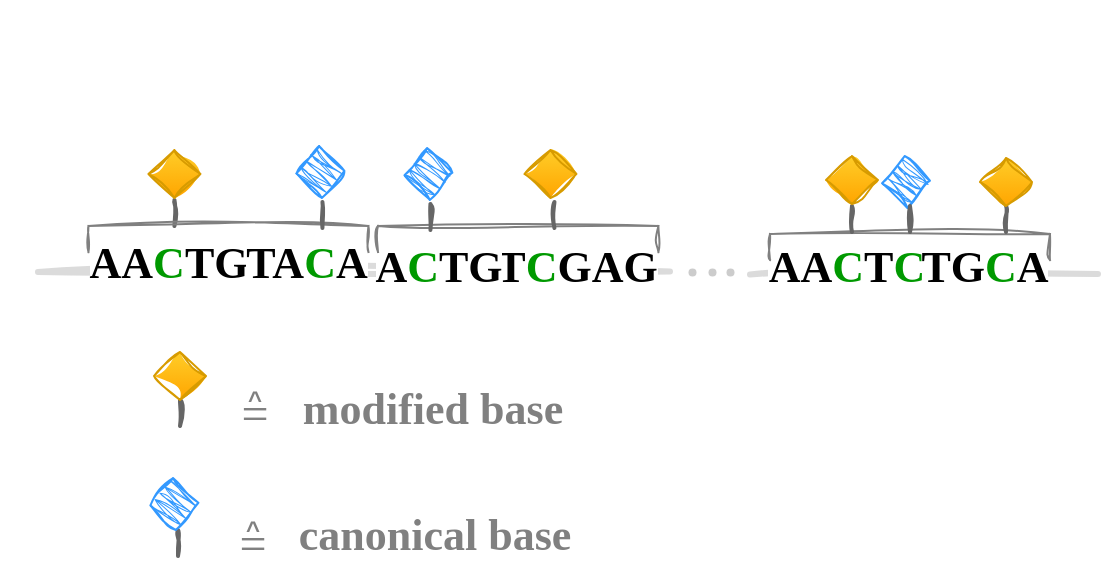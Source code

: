 <mxfile>
    <diagram id="X4-u8jj6ZqLGWpA-01kV" name="Page-1">
        <mxGraphModel dx="1757" dy="455" grid="1" gridSize="10" guides="1" tooltips="1" connect="1" arrows="1" fold="1" page="1" pageScale="1" pageWidth="1100" pageHeight="850" math="0" shadow="0">
            <root>
                <mxCell id="0"/>
                <mxCell id="1" parent="0"/>
                <mxCell id="2" value="" style="endArrow=none;html=1;strokeWidth=3;strokeColor=#CCCCCC;sketch=1;curveFitting=1;jiggle=2;opacity=70;" edge="1" parent="1">
                    <mxGeometry width="50" height="50" relative="1" as="geometry">
                        <mxPoint x="-30" y="332" as="sourcePoint"/>
                        <mxPoint x="286" y="331.71" as="targetPoint"/>
                    </mxGeometry>
                </mxCell>
                <mxCell id="3" value="&lt;h1&gt;&lt;font face=&quot;Comic Sans MS&quot;&gt;AA&lt;font style=&quot;color: rgb(0, 153, 0);&quot;&gt;C&lt;/font&gt;TG&lt;/font&gt;&lt;/h1&gt;" style="edgeLabel;html=1;align=center;verticalAlign=middle;resizable=0;points=[];" vertex="1" connectable="0" parent="2">
                    <mxGeometry x="-0.753" y="5" relative="1" as="geometry">
                        <mxPoint x="26" y="1" as="offset"/>
                    </mxGeometry>
                </mxCell>
                <mxCell id="4" value="&lt;h1&gt;&lt;font face=&quot;Comic Sans MS&quot;&gt;&lt;font style=&quot;color: rgb(0, 0, 0);&quot;&gt;TA&lt;/font&gt;&lt;font style=&quot;color: rgb(0, 153, 0);&quot;&gt;C&lt;/font&gt;A&lt;/font&gt;&lt;/h1&gt;" style="edgeLabel;html=1;align=center;verticalAlign=middle;resizable=0;points=[];" vertex="1" connectable="0" parent="2">
                    <mxGeometry x="-0.753" y="5" relative="1" as="geometry">
                        <mxPoint x="95" y="1" as="offset"/>
                    </mxGeometry>
                </mxCell>
                <mxCell id="5" value="&lt;h1&gt;&lt;font face=&quot;Comic Sans MS&quot;&gt;T&lt;font style=&quot;color: rgb(0, 153, 0);&quot;&gt;C&lt;/font&gt;GAG&lt;/font&gt;&lt;/h1&gt;" style="edgeLabel;html=1;align=center;verticalAlign=middle;resizable=0;points=[];" vertex="1" connectable="0" parent="2">
                    <mxGeometry x="-0.753" y="5" relative="1" as="geometry">
                        <mxPoint x="230" y="3" as="offset"/>
                    </mxGeometry>
                </mxCell>
                <mxCell id="6" value="&lt;h1&gt;&lt;font face=&quot;Comic Sans MS&quot;&gt;A&lt;font style=&quot;color: rgb(0, 153, 0);&quot;&gt;C&lt;/font&gt;TG&lt;/font&gt;&lt;/h1&gt;" style="edgeLabel;html=1;align=center;verticalAlign=middle;resizable=0;points=[];" vertex="1" connectable="0" parent="2">
                    <mxGeometry x="-0.753" y="5" relative="1" as="geometry">
                        <mxPoint x="161" y="3" as="offset"/>
                    </mxGeometry>
                </mxCell>
                <mxCell id="7" value="" style="line;strokeWidth=2;direction=south;html=1;sketch=1;curveFitting=1;jiggle=2;fillColor=#f5f5f5;gradientColor=#b3b3b3;strokeColor=#666666;" vertex="1" parent="1">
                    <mxGeometry x="33.22" y="296" width="10" height="13" as="geometry"/>
                </mxCell>
                <mxCell id="8" value="&lt;div&gt;&lt;br&gt;&lt;/div&gt;&lt;div&gt;&lt;br&gt;&lt;/div&gt;&lt;div&gt;&lt;br&gt;&lt;/div&gt;&lt;div&gt;&lt;br&gt;&lt;/div&gt;&lt;div&gt;&lt;br&gt;&lt;/div&gt;&lt;div&gt;&lt;br&gt;&lt;/div&gt;&lt;div&gt;&lt;br&gt;&lt;/div&gt;&lt;div&gt;&lt;br&gt;&lt;/div&gt;&lt;div&gt;&lt;br&gt;&lt;/div&gt;&lt;div&gt;&lt;br&gt;&lt;/div&gt;&lt;div&gt;&lt;br&gt;&lt;/div&gt;&lt;div&gt;&lt;br&gt;&lt;/div&gt;" style="rhombus;whiteSpace=wrap;html=1;fillColor=#ffcd28;strokeColor=#d79b00;sketch=1;curveFitting=1;jiggle=2;gradientColor=#ffa500;" vertex="1" parent="1">
                    <mxGeometry x="25.22" y="271" width="26" height="24" as="geometry"/>
                </mxCell>
                <mxCell id="9" value="" style="shape=waypoint;sketch=0;fillStyle=solid;size=6;pointerEvents=1;points=[];fillColor=none;resizable=0;rotatable=0;perimeter=centerPerimeter;snapToPoint=1;strokeColor=#CCCCCC;strokeWidth=0;" vertex="1" parent="1">
                    <mxGeometry x="287" y="322" width="20" height="20" as="geometry"/>
                </mxCell>
                <mxCell id="10" value="" style="shape=waypoint;sketch=0;fillStyle=solid;size=6;pointerEvents=1;points=[];fillColor=none;resizable=0;rotatable=0;perimeter=centerPerimeter;snapToPoint=1;strokeColor=#CCCCCC;strokeWidth=0;" vertex="1" parent="1">
                    <mxGeometry x="297" y="322" width="20" height="20" as="geometry"/>
                </mxCell>
                <mxCell id="11" value="" style="shape=waypoint;sketch=0;fillStyle=solid;size=6;pointerEvents=1;points=[];fillColor=none;resizable=0;rotatable=0;perimeter=centerPerimeter;snapToPoint=1;strokeColor=#CCCCCC;strokeWidth=0;" vertex="1" parent="1">
                    <mxGeometry x="306" y="322" width="20" height="20" as="geometry"/>
                </mxCell>
                <mxCell id="12" value="" style="shape=partialRectangle;whiteSpace=wrap;html=1;bottom=1;right=1;left=1;top=0;fillColor=none;routingCenterX=-0.5;sketch=1;curveFitting=1;jiggle=2;flipV=1;strokeColor=#808080;" vertex="1" parent="1">
                    <mxGeometry x="-4.78" y="309" width="140" height="13" as="geometry"/>
                </mxCell>
                <mxCell id="13" value="" style="line;strokeWidth=2;direction=south;html=1;sketch=1;curveFitting=1;jiggle=2;fillColor=#f5f5f5;gradientColor=#b3b3b3;strokeColor=#666666;" vertex="1" parent="1">
                    <mxGeometry x="107.22" y="297" width="10" height="13" as="geometry"/>
                </mxCell>
                <mxCell id="14" value="&lt;div&gt;&lt;br&gt;&lt;/div&gt;&lt;div&gt;&lt;br&gt;&lt;/div&gt;&lt;div&gt;&lt;br&gt;&lt;/div&gt;&lt;div&gt;&lt;br&gt;&lt;/div&gt;&lt;div&gt;&lt;br&gt;&lt;/div&gt;&lt;div&gt;&lt;br&gt;&lt;/div&gt;&lt;div&gt;&lt;br&gt;&lt;/div&gt;&lt;div&gt;&lt;br&gt;&lt;/div&gt;&lt;div&gt;&lt;br&gt;&lt;/div&gt;&lt;div&gt;&lt;br&gt;&lt;/div&gt;&lt;div&gt;&lt;br&gt;&lt;/div&gt;&lt;div&gt;&lt;br&gt;&lt;/div&gt;" style="rhombus;whiteSpace=wrap;html=1;fillColor=#3399FF;strokeColor=#3399FF;sketch=1;curveFitting=1;jiggle=2;gradientColor=#7ea6e0;rotation=87;fillStyle=zigzag;" vertex="1" parent="1">
                    <mxGeometry x="98.22" y="270" width="26" height="24" as="geometry"/>
                </mxCell>
                <mxCell id="15" value="" style="shape=partialRectangle;whiteSpace=wrap;html=1;bottom=1;right=1;left=1;top=0;fillColor=none;routingCenterX=-0.5;sketch=1;curveFitting=1;jiggle=2;flipV=1;strokeColor=#808080;" vertex="1" parent="1">
                    <mxGeometry x="140" y="309" width="140.22" height="13" as="geometry"/>
                </mxCell>
                <mxCell id="16" value="" style="line;strokeWidth=2;direction=south;html=1;sketch=1;curveFitting=1;jiggle=2;fillColor=#f5f5f5;gradientColor=#b3b3b3;strokeColor=#666666;" vertex="1" parent="1">
                    <mxGeometry x="223.22" y="297" width="10" height="13" as="geometry"/>
                </mxCell>
                <mxCell id="17" value="&lt;div&gt;&lt;br&gt;&lt;/div&gt;&lt;div&gt;&lt;br&gt;&lt;/div&gt;&lt;div&gt;&lt;br&gt;&lt;/div&gt;&lt;div&gt;&lt;br&gt;&lt;/div&gt;&lt;div&gt;&lt;br&gt;&lt;/div&gt;&lt;div&gt;&lt;br&gt;&lt;/div&gt;&lt;div&gt;&lt;br&gt;&lt;/div&gt;&lt;div&gt;&lt;br&gt;&lt;/div&gt;&lt;div&gt;&lt;br&gt;&lt;/div&gt;&lt;div&gt;&lt;br&gt;&lt;/div&gt;&lt;div&gt;&lt;br&gt;&lt;/div&gt;&lt;div&gt;&lt;br&gt;&lt;/div&gt;" style="rhombus;whiteSpace=wrap;html=1;fillColor=#ffcd28;strokeColor=#d79b00;sketch=1;curveFitting=1;jiggle=2;gradientColor=#ffa500;" vertex="1" parent="1">
                    <mxGeometry x="213.22" y="271" width="26" height="24" as="geometry"/>
                </mxCell>
                <mxCell id="18" value="" style="line;strokeWidth=2;direction=south;html=1;sketch=1;curveFitting=1;jiggle=2;fillColor=#f5f5f5;gradientColor=#b3b3b3;strokeColor=#666666;" vertex="1" parent="1">
                    <mxGeometry x="161.22" y="298" width="10" height="13" as="geometry"/>
                </mxCell>
                <mxCell id="19" value="&lt;div&gt;&lt;br&gt;&lt;/div&gt;&lt;div&gt;&lt;br&gt;&lt;/div&gt;&lt;div&gt;&lt;br&gt;&lt;/div&gt;&lt;div&gt;&lt;br&gt;&lt;/div&gt;&lt;div&gt;&lt;br&gt;&lt;/div&gt;&lt;div&gt;&lt;br&gt;&lt;/div&gt;&lt;div&gt;&lt;br&gt;&lt;/div&gt;&lt;div&gt;&lt;br&gt;&lt;/div&gt;&lt;div&gt;&lt;br&gt;&lt;/div&gt;&lt;div&gt;&lt;br&gt;&lt;/div&gt;&lt;div&gt;&lt;br&gt;&lt;/div&gt;&lt;div&gt;&lt;br&gt;&lt;/div&gt;" style="rhombus;whiteSpace=wrap;html=1;fillColor=#3399FF;strokeColor=#3399FF;sketch=1;curveFitting=1;jiggle=2;gradientColor=#7ea6e0;rotation=87;fillStyle=zigzag;" vertex="1" parent="1">
                    <mxGeometry x="152.22" y="271" width="26" height="24" as="geometry"/>
                </mxCell>
                <mxCell id="20" value="" style="endArrow=none;html=1;strokeWidth=3;strokeColor=#CCCCCC;sketch=1;curveFitting=1;jiggle=2;opacity=70;" edge="1" parent="1">
                    <mxGeometry width="50" height="50" relative="1" as="geometry">
                        <mxPoint x="326" y="333.29" as="sourcePoint"/>
                        <mxPoint x="500" y="333" as="targetPoint"/>
                    </mxGeometry>
                </mxCell>
                <mxCell id="21" value="&lt;h1&gt;&lt;font face=&quot;Comic Sans MS&quot;&gt;AA&lt;font style=&quot;color: rgb(0, 153, 0);&quot;&gt;C&lt;/font&gt;T&lt;font style=&quot;color: rgb(0, 153, 0);&quot;&gt;C&lt;/font&gt;&lt;/font&gt;&lt;/h1&gt;" style="edgeLabel;html=1;align=center;verticalAlign=middle;resizable=0;points=[];" vertex="1" connectable="0" parent="20">
                    <mxGeometry x="-0.753" y="5" relative="1" as="geometry">
                        <mxPoint x="26" y="1" as="offset"/>
                    </mxGeometry>
                </mxCell>
                <mxCell id="22" value="&lt;h1&gt;&lt;font face=&quot;Comic Sans MS&quot;&gt;&lt;font style=&quot;color: rgb(0, 0, 0);&quot;&gt;TG&lt;/font&gt;&lt;font style=&quot;color: rgb(0, 153, 0);&quot;&gt;C&lt;/font&gt;A&lt;/font&gt;&lt;/h1&gt;" style="edgeLabel;html=1;align=center;verticalAlign=middle;resizable=0;points=[];" vertex="1" connectable="0" parent="20">
                    <mxGeometry x="-0.753" y="5" relative="1" as="geometry">
                        <mxPoint x="95" y="1" as="offset"/>
                    </mxGeometry>
                </mxCell>
                <mxCell id="23" value="" style="shape=partialRectangle;whiteSpace=wrap;html=1;bottom=1;right=1;left=1;top=0;fillColor=none;routingCenterX=-0.5;sketch=1;curveFitting=1;jiggle=2;flipV=1;strokeColor=#808080;" vertex="1" parent="1">
                    <mxGeometry x="336" y="313" width="140" height="13" as="geometry"/>
                </mxCell>
                <mxCell id="24" value="" style="line;strokeWidth=2;direction=south;html=1;sketch=1;curveFitting=1;jiggle=2;fillColor=#f5f5f5;gradientColor=#b3b3b3;strokeColor=#666666;" vertex="1" parent="1">
                    <mxGeometry x="372" y="299" width="10" height="13" as="geometry"/>
                </mxCell>
                <mxCell id="25" value="&lt;div&gt;&lt;br&gt;&lt;/div&gt;&lt;div&gt;&lt;br&gt;&lt;/div&gt;&lt;div&gt;&lt;br&gt;&lt;/div&gt;&lt;div&gt;&lt;br&gt;&lt;/div&gt;&lt;div&gt;&lt;br&gt;&lt;/div&gt;&lt;div&gt;&lt;br&gt;&lt;/div&gt;&lt;div&gt;&lt;br&gt;&lt;/div&gt;&lt;div&gt;&lt;br&gt;&lt;/div&gt;&lt;div&gt;&lt;br&gt;&lt;/div&gt;&lt;div&gt;&lt;br&gt;&lt;/div&gt;&lt;div&gt;&lt;br&gt;&lt;/div&gt;&lt;div&gt;&lt;br&gt;&lt;/div&gt;" style="rhombus;whiteSpace=wrap;html=1;fillColor=#ffcd28;strokeColor=#d79b00;sketch=1;curveFitting=1;jiggle=2;gradientColor=#ffa500;" vertex="1" parent="1">
                    <mxGeometry x="364" y="274" width="26" height="24" as="geometry"/>
                </mxCell>
                <mxCell id="26" value="&lt;div&gt;&lt;br&gt;&lt;/div&gt;&lt;div&gt;&lt;br&gt;&lt;/div&gt;&lt;div&gt;&lt;br&gt;&lt;/div&gt;&lt;div&gt;&lt;br&gt;&lt;/div&gt;&lt;div&gt;&lt;br&gt;&lt;/div&gt;&lt;div&gt;&lt;br&gt;&lt;/div&gt;&lt;div&gt;&lt;br&gt;&lt;/div&gt;&lt;div&gt;&lt;br&gt;&lt;/div&gt;&lt;div&gt;&lt;br&gt;&lt;/div&gt;&lt;div&gt;&lt;br&gt;&lt;/div&gt;&lt;div&gt;&lt;br&gt;&lt;/div&gt;&lt;div&gt;&lt;br&gt;&lt;/div&gt;" style="rhombus;whiteSpace=wrap;html=1;fillColor=#3399FF;strokeColor=#3399FF;sketch=1;curveFitting=1;jiggle=2;gradientColor=#7ea6e0;rotation=87;fillStyle=zigzag;" vertex="1" parent="1">
                    <mxGeometry x="391" y="275" width="26" height="24" as="geometry"/>
                </mxCell>
                <mxCell id="27" value="" style="line;strokeWidth=2;direction=south;html=1;sketch=1;curveFitting=1;jiggle=2;fillColor=#f5f5f5;gradientColor=#b3b3b3;strokeColor=#666666;" vertex="1" parent="1">
                    <mxGeometry x="401" y="299" width="10" height="13" as="geometry"/>
                </mxCell>
                <mxCell id="28" value="" style="line;strokeWidth=2;direction=south;html=1;sketch=1;curveFitting=1;jiggle=2;fillColor=#f5f5f5;gradientColor=#b3b3b3;strokeColor=#666666;" vertex="1" parent="1">
                    <mxGeometry x="449" y="299" width="10" height="13" as="geometry"/>
                </mxCell>
                <mxCell id="29" value="" style="rhombus;whiteSpace=wrap;html=1;fillColor=#ffcd28;strokeColor=#d79b00;sketch=1;curveFitting=1;jiggle=2;gradientColor=#ffa500;" vertex="1" parent="1">
                    <mxGeometry x="441" y="275" width="26" height="24" as="geometry"/>
                </mxCell>
                <mxCell id="30" value="" style="line;strokeWidth=2;direction=south;html=1;sketch=1;curveFitting=1;jiggle=2;fillColor=#f5f5f5;gradientColor=#b3b3b3;strokeColor=#666666;" vertex="1" parent="1">
                    <mxGeometry x="36" y="396" width="10" height="13" as="geometry"/>
                </mxCell>
                <mxCell id="31" value="" style="rhombus;whiteSpace=wrap;html=1;fillColor=#ffcd28;strokeColor=#d79b00;sketch=1;curveFitting=1;jiggle=2;gradientColor=#ffa500;" vertex="1" parent="1">
                    <mxGeometry x="28" y="372" width="26" height="24" as="geometry"/>
                </mxCell>
                <mxCell id="32" value="&lt;font face=&quot;Comic Sans MS&quot; style=&quot;font-size: 24px; color: rgb(128, 128, 128);&quot;&gt;=&lt;/font&gt;" style="text;html=1;align=center;verticalAlign=middle;resizable=0;points=[];autosize=1;strokeColor=none;fillColor=none;" vertex="1" parent="1">
                    <mxGeometry x="58" y="382.5" width="40" height="40" as="geometry"/>
                </mxCell>
                <mxCell id="33" value="&lt;font style=&quot;color: rgb(128, 128, 128);&quot;&gt;&lt;b&gt;^&lt;/b&gt;&lt;/font&gt;" style="text;html=1;align=center;verticalAlign=middle;resizable=0;points=[];autosize=1;strokeColor=none;fillColor=none;" vertex="1" parent="1">
                    <mxGeometry x="63" y="381" width="30" height="30" as="geometry"/>
                </mxCell>
                <mxCell id="34" value="&lt;font style=&quot;font-size: 22px; color: rgb(128, 128, 128);&quot; face=&quot;Comic Sans MS&quot;&gt;&lt;b style=&quot;&quot;&gt;modified base&lt;/b&gt;&lt;/font&gt;" style="text;html=1;align=center;verticalAlign=middle;resizable=0;points=[];autosize=1;strokeColor=none;fillColor=none;" vertex="1" parent="1">
                    <mxGeometry x="82" y="381" width="170" height="40" as="geometry"/>
                </mxCell>
                <mxCell id="35" value="" style="line;strokeWidth=2;direction=south;html=1;sketch=1;curveFitting=1;jiggle=2;fillColor=#f5f5f5;gradientColor=#b3b3b3;strokeColor=#666666;" vertex="1" parent="1">
                    <mxGeometry x="35" y="461" width="10" height="13" as="geometry"/>
                </mxCell>
                <mxCell id="36" value="&lt;font face=&quot;Comic Sans MS&quot; style=&quot;font-size: 24px; color: rgb(128, 128, 128);&quot;&gt;=&lt;/font&gt;" style="text;html=1;align=center;verticalAlign=middle;resizable=0;points=[];autosize=1;strokeColor=none;fillColor=none;" vertex="1" parent="1">
                    <mxGeometry x="57" y="447.5" width="40" height="40" as="geometry"/>
                </mxCell>
                <mxCell id="37" value="&lt;font style=&quot;color: rgb(128, 128, 128);&quot;&gt;&lt;b&gt;^&lt;/b&gt;&lt;/font&gt;" style="text;html=1;align=center;verticalAlign=middle;resizable=0;points=[];autosize=1;strokeColor=none;fillColor=none;" vertex="1" parent="1">
                    <mxGeometry x="62" y="446" width="30" height="30" as="geometry"/>
                </mxCell>
                <mxCell id="38" value="&lt;font style=&quot;font-size: 22px; color: rgb(128, 128, 128);&quot; face=&quot;Comic Sans MS&quot;&gt;&lt;b style=&quot;&quot;&gt;canonical base&lt;/b&gt;&lt;/font&gt;" style="text;html=1;align=center;verticalAlign=middle;resizable=0;points=[];autosize=1;strokeColor=none;fillColor=none;" vertex="1" parent="1">
                    <mxGeometry x="78" y="444" width="180" height="40" as="geometry"/>
                </mxCell>
                <mxCell id="39" value="&lt;div&gt;&lt;br&gt;&lt;/div&gt;&lt;div&gt;&lt;br&gt;&lt;/div&gt;&lt;div&gt;&lt;br&gt;&lt;/div&gt;&lt;div&gt;&lt;br&gt;&lt;/div&gt;&lt;div&gt;&lt;br&gt;&lt;/div&gt;&lt;div&gt;&lt;br&gt;&lt;/div&gt;&lt;div&gt;&lt;br&gt;&lt;/div&gt;&lt;div&gt;&lt;br&gt;&lt;/div&gt;&lt;div&gt;&lt;br&gt;&lt;/div&gt;&lt;div&gt;&lt;br&gt;&lt;/div&gt;&lt;div&gt;&lt;br&gt;&lt;/div&gt;&lt;div&gt;&lt;br&gt;&lt;/div&gt;" style="rhombus;whiteSpace=wrap;html=1;fillColor=#3399FF;strokeColor=#3399FF;sketch=1;curveFitting=1;jiggle=2;gradientColor=#7ea6e0;rotation=87;fillStyle=zigzag;" vertex="1" parent="1">
                    <mxGeometry x="25.22" y="436" width="26" height="24" as="geometry"/>
                </mxCell>
            </root>
        </mxGraphModel>
    </diagram>
</mxfile>